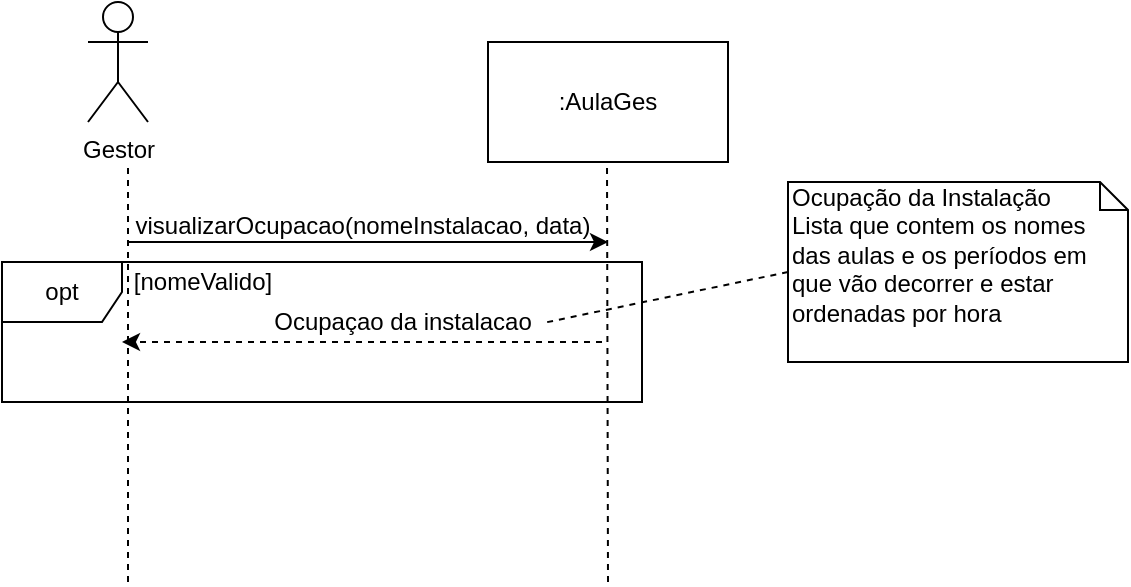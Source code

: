 <mxfile version="12.9.3" type="device"><diagram id="cXYisjCSYLB_mo5zdCNJ" name="Page-1"><mxGraphModel dx="1024" dy="632" grid="1" gridSize="10" guides="1" tooltips="1" connect="1" arrows="1" fold="1" page="1" pageScale="1" pageWidth="827" pageHeight="1169" math="0" shadow="0"><root><mxCell id="0"/><mxCell id="1" parent="0"/><mxCell id="YWL4SftvRzcP93HgjLti-1" value="Gestor&lt;br&gt;" style="shape=umlActor;verticalLabelPosition=bottom;labelBackgroundColor=#ffffff;verticalAlign=top;html=1;outlineConnect=0;" parent="1" vertex="1"><mxGeometry x="210" y="120" width="30" height="60" as="geometry"/></mxCell><mxCell id="YWL4SftvRzcP93HgjLti-2" value=":AulaGes" style="rounded=0;whiteSpace=wrap;html=1;" parent="1" vertex="1"><mxGeometry x="410" y="140" width="120" height="60" as="geometry"/></mxCell><mxCell id="YWL4SftvRzcP93HgjLti-5" value="" style="endArrow=none;dashed=1;html=1;" parent="1" edge="1"><mxGeometry width="50" height="50" relative="1" as="geometry"><mxPoint x="230" y="410" as="sourcePoint"/><mxPoint x="230" y="200" as="targetPoint"/></mxGeometry></mxCell><mxCell id="YWL4SftvRzcP93HgjLti-6" value="" style="endArrow=none;dashed=1;html=1;" parent="1" edge="1"><mxGeometry width="50" height="50" relative="1" as="geometry"><mxPoint x="470" y="410" as="sourcePoint"/><mxPoint x="469.5" y="200" as="targetPoint"/></mxGeometry></mxCell><mxCell id="YWL4SftvRzcP93HgjLti-7" value="" style="endArrow=classic;html=1;" parent="1" edge="1"><mxGeometry width="50" height="50" relative="1" as="geometry"><mxPoint x="230" y="240" as="sourcePoint"/><mxPoint x="470" y="240" as="targetPoint"/></mxGeometry></mxCell><mxCell id="YWL4SftvRzcP93HgjLti-8" value="visualizarOcupacao(nomeInstalacao, data)" style="text;html=1;align=center;verticalAlign=middle;resizable=0;points=[];autosize=1;" parent="1" vertex="1"><mxGeometry x="227" y="222" width="240" height="20" as="geometry"/></mxCell><mxCell id="YWL4SftvRzcP93HgjLti-9" value="" style="endArrow=classic;html=1;dashed=1;" parent="1" edge="1"><mxGeometry width="50" height="50" relative="1" as="geometry"><mxPoint x="467" y="290" as="sourcePoint"/><mxPoint x="227" y="290" as="targetPoint"/></mxGeometry></mxCell><mxCell id="YWL4SftvRzcP93HgjLti-10" value="Ocupaçao da instalacao" style="text;html=1;align=center;verticalAlign=middle;resizable=0;points=[];autosize=1;" parent="1" vertex="1"><mxGeometry x="297" y="270" width="140" height="20" as="geometry"/></mxCell><mxCell id="YWL4SftvRzcP93HgjLti-11" value="" style="endArrow=none;dashed=1;html=1;entryX=1;entryY=0.53;entryDx=0;entryDy=0;entryPerimeter=0;exitX=0;exitY=0.5;exitDx=0;exitDy=0;exitPerimeter=0;" parent="1" source="YWL4SftvRzcP93HgjLti-12" target="YWL4SftvRzcP93HgjLti-10" edge="1"><mxGeometry width="50" height="50" relative="1" as="geometry"><mxPoint x="390" y="410" as="sourcePoint"/><mxPoint x="440" y="360" as="targetPoint"/></mxGeometry></mxCell><mxCell id="YWL4SftvRzcP93HgjLti-12" value="Ocupação da Instalação&lt;br&gt;Lista que contem os nomes das aulas e os períodos em que vão decorrer e estar ordenadas por hora" style="shape=note;whiteSpace=wrap;html=1;size=14;verticalAlign=top;align=left;spacingTop=-6;" parent="1" vertex="1"><mxGeometry x="560" y="210" width="170" height="90" as="geometry"/></mxCell><mxCell id="YWL4SftvRzcP93HgjLti-13" value="opt" style="shape=umlFrame;whiteSpace=wrap;html=1;" parent="1" vertex="1"><mxGeometry x="167" y="250" width="320" height="70" as="geometry"/></mxCell><mxCell id="YWL4SftvRzcP93HgjLti-14" value="[nomeValido]" style="text;html=1;align=center;verticalAlign=middle;resizable=0;points=[];autosize=1;" parent="1" vertex="1"><mxGeometry x="227" y="250" width="80" height="20" as="geometry"/></mxCell></root></mxGraphModel></diagram></mxfile>